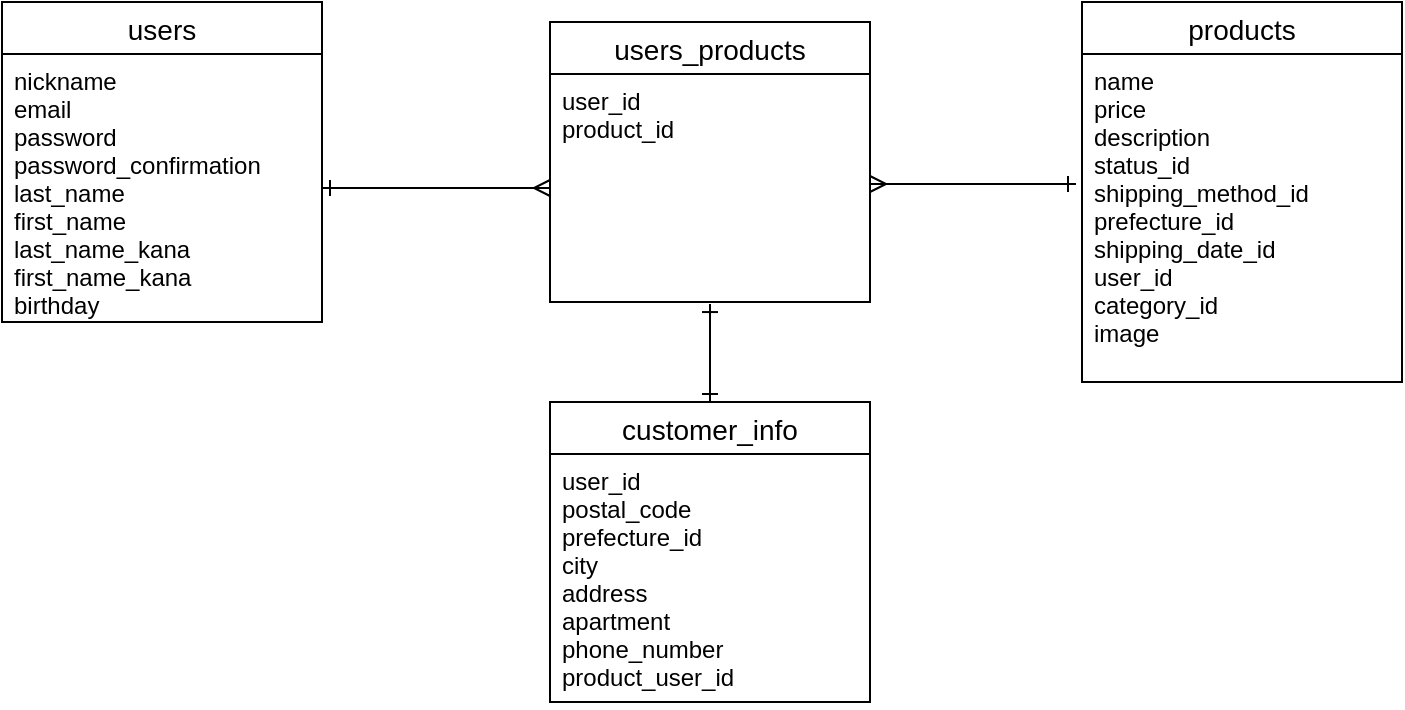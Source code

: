 <mxfile>
    <diagram id="5Cy2S6WTc7VAdtlN2ojc" name="ページ1">
        <mxGraphModel dx="418" dy="458" grid="1" gridSize="10" guides="1" tooltips="1" connect="1" arrows="1" fold="1" page="1" pageScale="1" pageWidth="827" pageHeight="1169" math="0" shadow="0">
            <root>
                <mxCell id="0"/>
                <mxCell id="1" parent="0"/>
                <mxCell id="2" value="users" style="swimlane;fontStyle=0;childLayout=stackLayout;horizontal=1;startSize=26;horizontalStack=0;resizeParent=1;resizeParentMax=0;resizeLast=0;collapsible=1;marginBottom=0;align=center;fontSize=14;" parent="1" vertex="1">
                    <mxGeometry x="60" y="120" width="160" height="160" as="geometry"/>
                </mxCell>
                <mxCell id="4" value="nickname&#10;email&#10;password&#10;password_confirmation&#10;last_name&#10;first_name&#10;last_name_kana&#10;first_name_kana&#10;birthday" style="text;strokeColor=none;fillColor=none;spacingLeft=4;spacingRight=4;overflow=hidden;rotatable=0;points=[[0,0.5],[1,0.5]];portConstraint=eastwest;fontSize=12;" parent="2" vertex="1">
                    <mxGeometry y="26" width="160" height="134" as="geometry"/>
                </mxCell>
                <mxCell id="6" value="products" style="swimlane;fontStyle=0;childLayout=stackLayout;horizontal=1;startSize=26;horizontalStack=0;resizeParent=1;resizeParentMax=0;resizeLast=0;collapsible=1;marginBottom=0;align=center;fontSize=14;" parent="1" vertex="1">
                    <mxGeometry x="600" y="120" width="160" height="190" as="geometry"/>
                </mxCell>
                <mxCell id="9" value="name&#10;price&#10;description &#10;status_id&#10;shipping_method_id&#10;prefecture_id&#10;shipping_date_id&#10;user_id&#10;category_id&#10;image&#10;&#10;" style="text;strokeColor=none;fillColor=none;spacingLeft=4;spacingRight=4;overflow=hidden;rotatable=0;points=[[0,0.5],[1,0.5]];portConstraint=eastwest;fontSize=12;" parent="6" vertex="1">
                    <mxGeometry y="26" width="160" height="164" as="geometry"/>
                </mxCell>
                <mxCell id="48" style="edgeStyle=none;rounded=0;orthogonalLoop=1;jettySize=auto;html=1;exitX=0.5;exitY=0;exitDx=0;exitDy=0;startArrow=ERone;startFill=0;endArrow=ERone;endFill=0;entryX=0.5;entryY=1.009;entryDx=0;entryDy=0;entryPerimeter=0;" parent="1" source="38" target="47" edge="1">
                    <mxGeometry relative="1" as="geometry">
                        <mxPoint x="414" y="280" as="targetPoint"/>
                    </mxGeometry>
                </mxCell>
                <mxCell id="38" value="customer_info" style="swimlane;fontStyle=0;childLayout=stackLayout;horizontal=1;startSize=26;horizontalStack=0;resizeParent=1;resizeParentMax=0;resizeLast=0;collapsible=1;marginBottom=0;align=center;fontSize=14;" parent="1" vertex="1">
                    <mxGeometry x="334" y="320" width="160" height="150" as="geometry"/>
                </mxCell>
                <mxCell id="39" value="user_id&#10;postal_code&#10;prefecture_id&#10;city&#10;address&#10;apartment&#10;phone_number&#10;product_user_id" style="text;strokeColor=none;fillColor=none;spacingLeft=4;spacingRight=4;overflow=hidden;rotatable=0;points=[[0,0.5],[1,0.5]];portConstraint=eastwest;fontSize=12;" parent="38" vertex="1">
                    <mxGeometry y="26" width="160" height="124" as="geometry"/>
                </mxCell>
                <mxCell id="46" value="users_products" style="swimlane;fontStyle=0;childLayout=stackLayout;horizontal=1;startSize=26;horizontalStack=0;resizeParent=1;resizeParentMax=0;resizeLast=0;collapsible=1;marginBottom=0;align=center;fontSize=14;" parent="1" vertex="1">
                    <mxGeometry x="334" y="130" width="160" height="140" as="geometry"/>
                </mxCell>
                <mxCell id="47" value="user_id &#10;product_id" style="text;strokeColor=none;fillColor=none;spacingLeft=4;spacingRight=4;overflow=hidden;rotatable=0;points=[[0,0.5],[1,0.5]];portConstraint=eastwest;fontSize=12;" parent="46" vertex="1">
                    <mxGeometry y="26" width="160" height="114" as="geometry"/>
                </mxCell>
                <mxCell id="49" style="edgeStyle=none;rounded=0;orthogonalLoop=1;jettySize=auto;html=1;exitX=1;exitY=0.5;exitDx=0;exitDy=0;entryX=0;entryY=0.5;entryDx=0;entryDy=0;startArrow=ERone;startFill=0;endArrow=ERmany;endFill=0;" parent="1" source="4" target="47" edge="1">
                    <mxGeometry relative="1" as="geometry"/>
                </mxCell>
                <mxCell id="50" style="edgeStyle=none;rounded=0;orthogonalLoop=1;jettySize=auto;html=1;startArrow=ERmany;startFill=0;endArrow=ERone;endFill=0;" parent="1" edge="1">
                    <mxGeometry relative="1" as="geometry">
                        <mxPoint x="494" y="211" as="sourcePoint"/>
                        <mxPoint x="597" y="211" as="targetPoint"/>
                    </mxGeometry>
                </mxCell>
            </root>
        </mxGraphModel>
    </diagram>
</mxfile>